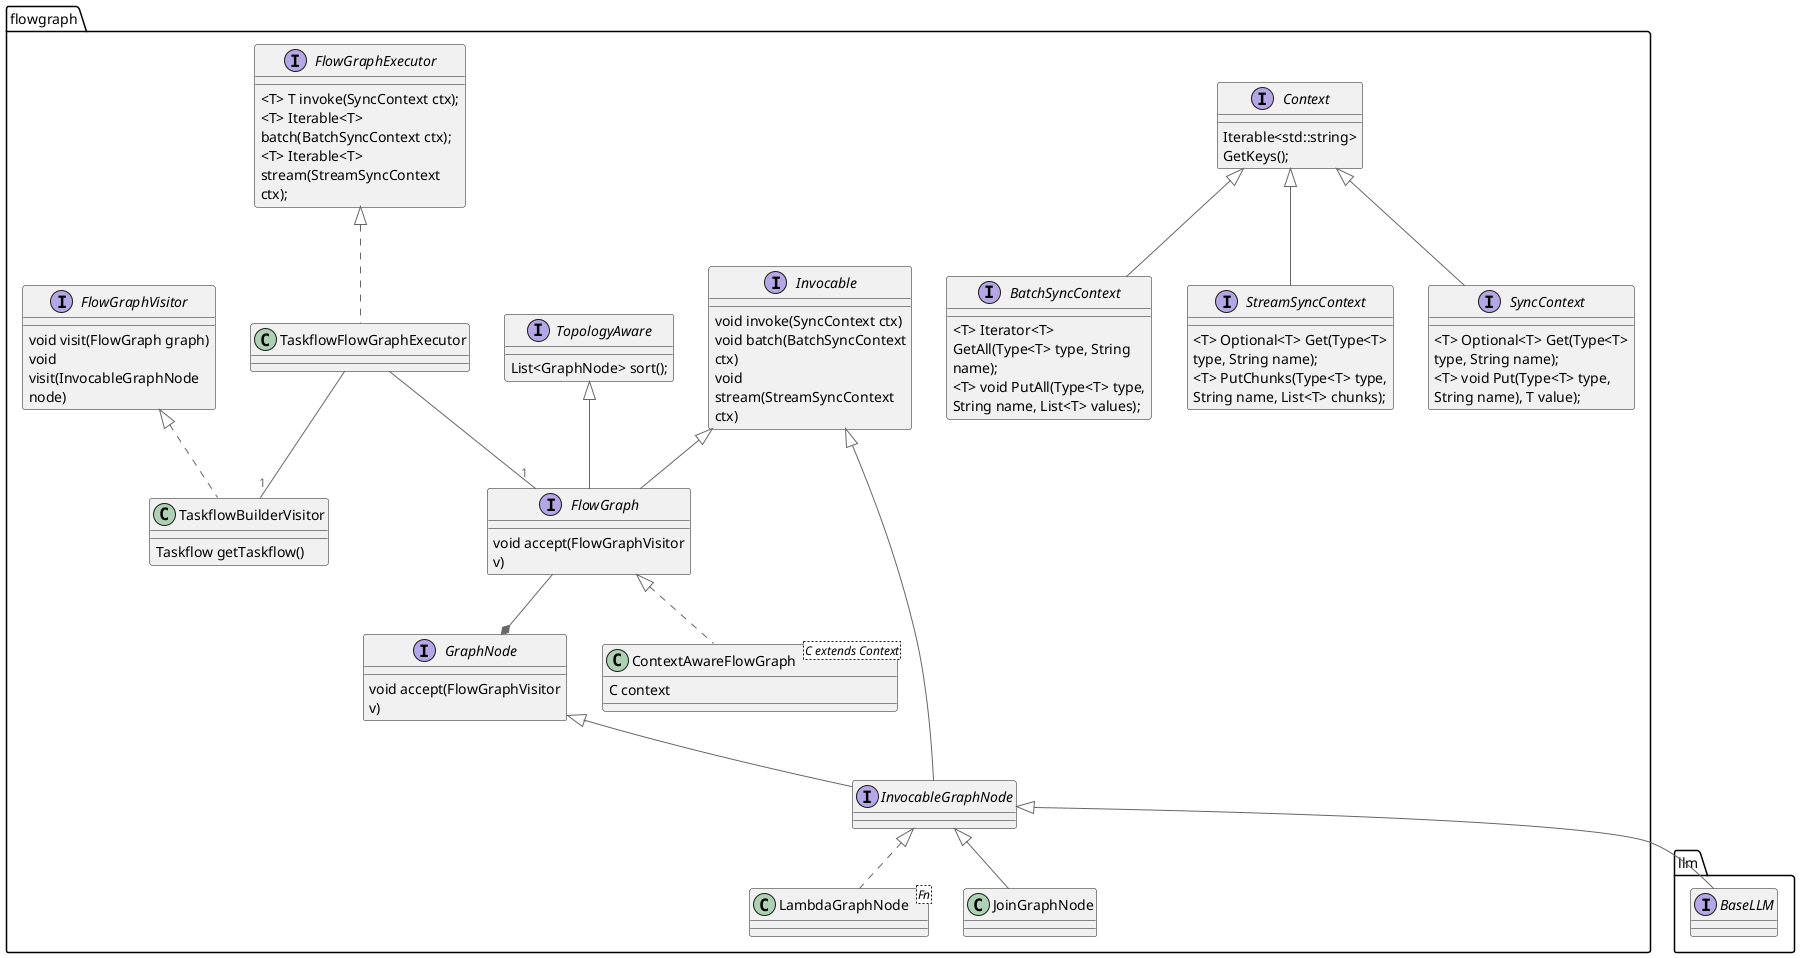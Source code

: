 @startuml
!include  <C4/C4_Context.puml>

package flowgraph {

interface Context {
    Iterable<std::string> GetKeys();
}

interface SyncContext extends Context {
    <T> Optional<T> Get(Type<T> type, String name);
    <T> void Put(Type<T> type, String name), T value);
}


interface BatchSyncContext extends Context {
    <T> Iterator<T> GetAll(Type<T> type, String name);
    <T> void PutAll(Type<T> type, String name, List<T> values);
}


interface StreamSyncContext extends Context {
    <T> Optional<T> Get(Type<T> type, String name);
    <T> PutChunks(Type<T> type, String name, List<T> chunks);
}


interface TopologyAware {
    List<GraphNode> sort();
}

interface FlowGraph extends TopologyAware, Invocable {
    void accept(FlowGraphVisitor v)
}

interface GraphNode {
    void accept(FlowGraphVisitor v)
}

interface Invocable {
    void invoke(SyncContext ctx)
    void batch(BatchSyncContext ctx)
    void stream(StreamSyncContext ctx)
}

interface InvocableGraphNode extends GraphNode, Invocable


class ContextAwareFlowGraph<C extends Context> implements FlowGraph {
    C context
}


class LambdaGraphNode<Fn> implements InvocableGraphNode

class JoinGraphNode extends InvocableGraphNode

FlowGraph --* GraphNode

interface FlowGraphVisitor {
    void visit(FlowGraph graph)
    void visit(InvocableGraphNode node)
}

class TaskflowBuilderVisitor implements FlowGraphVisitor {
    Taskflow getTaskflow()
}

interface FlowGraphExecutor {
    <T> T invoke(SyncContext ctx);
    <T> Iterable<T> batch(BatchSyncContext ctx);
    <T> Iterable<T> stream(StreamSyncContext ctx);
}


class TaskflowFlowGraphExecutor implements FlowGraphExecutor {
}

}

TaskflowFlowGraphExecutor --  "1" TaskflowBuilderVisitor
TaskflowFlowGraphExecutor -- "1" FlowGraph



package llm {
    interface BaseLLM extends flowgraph.InvocableGraphNode
}




@enduml
